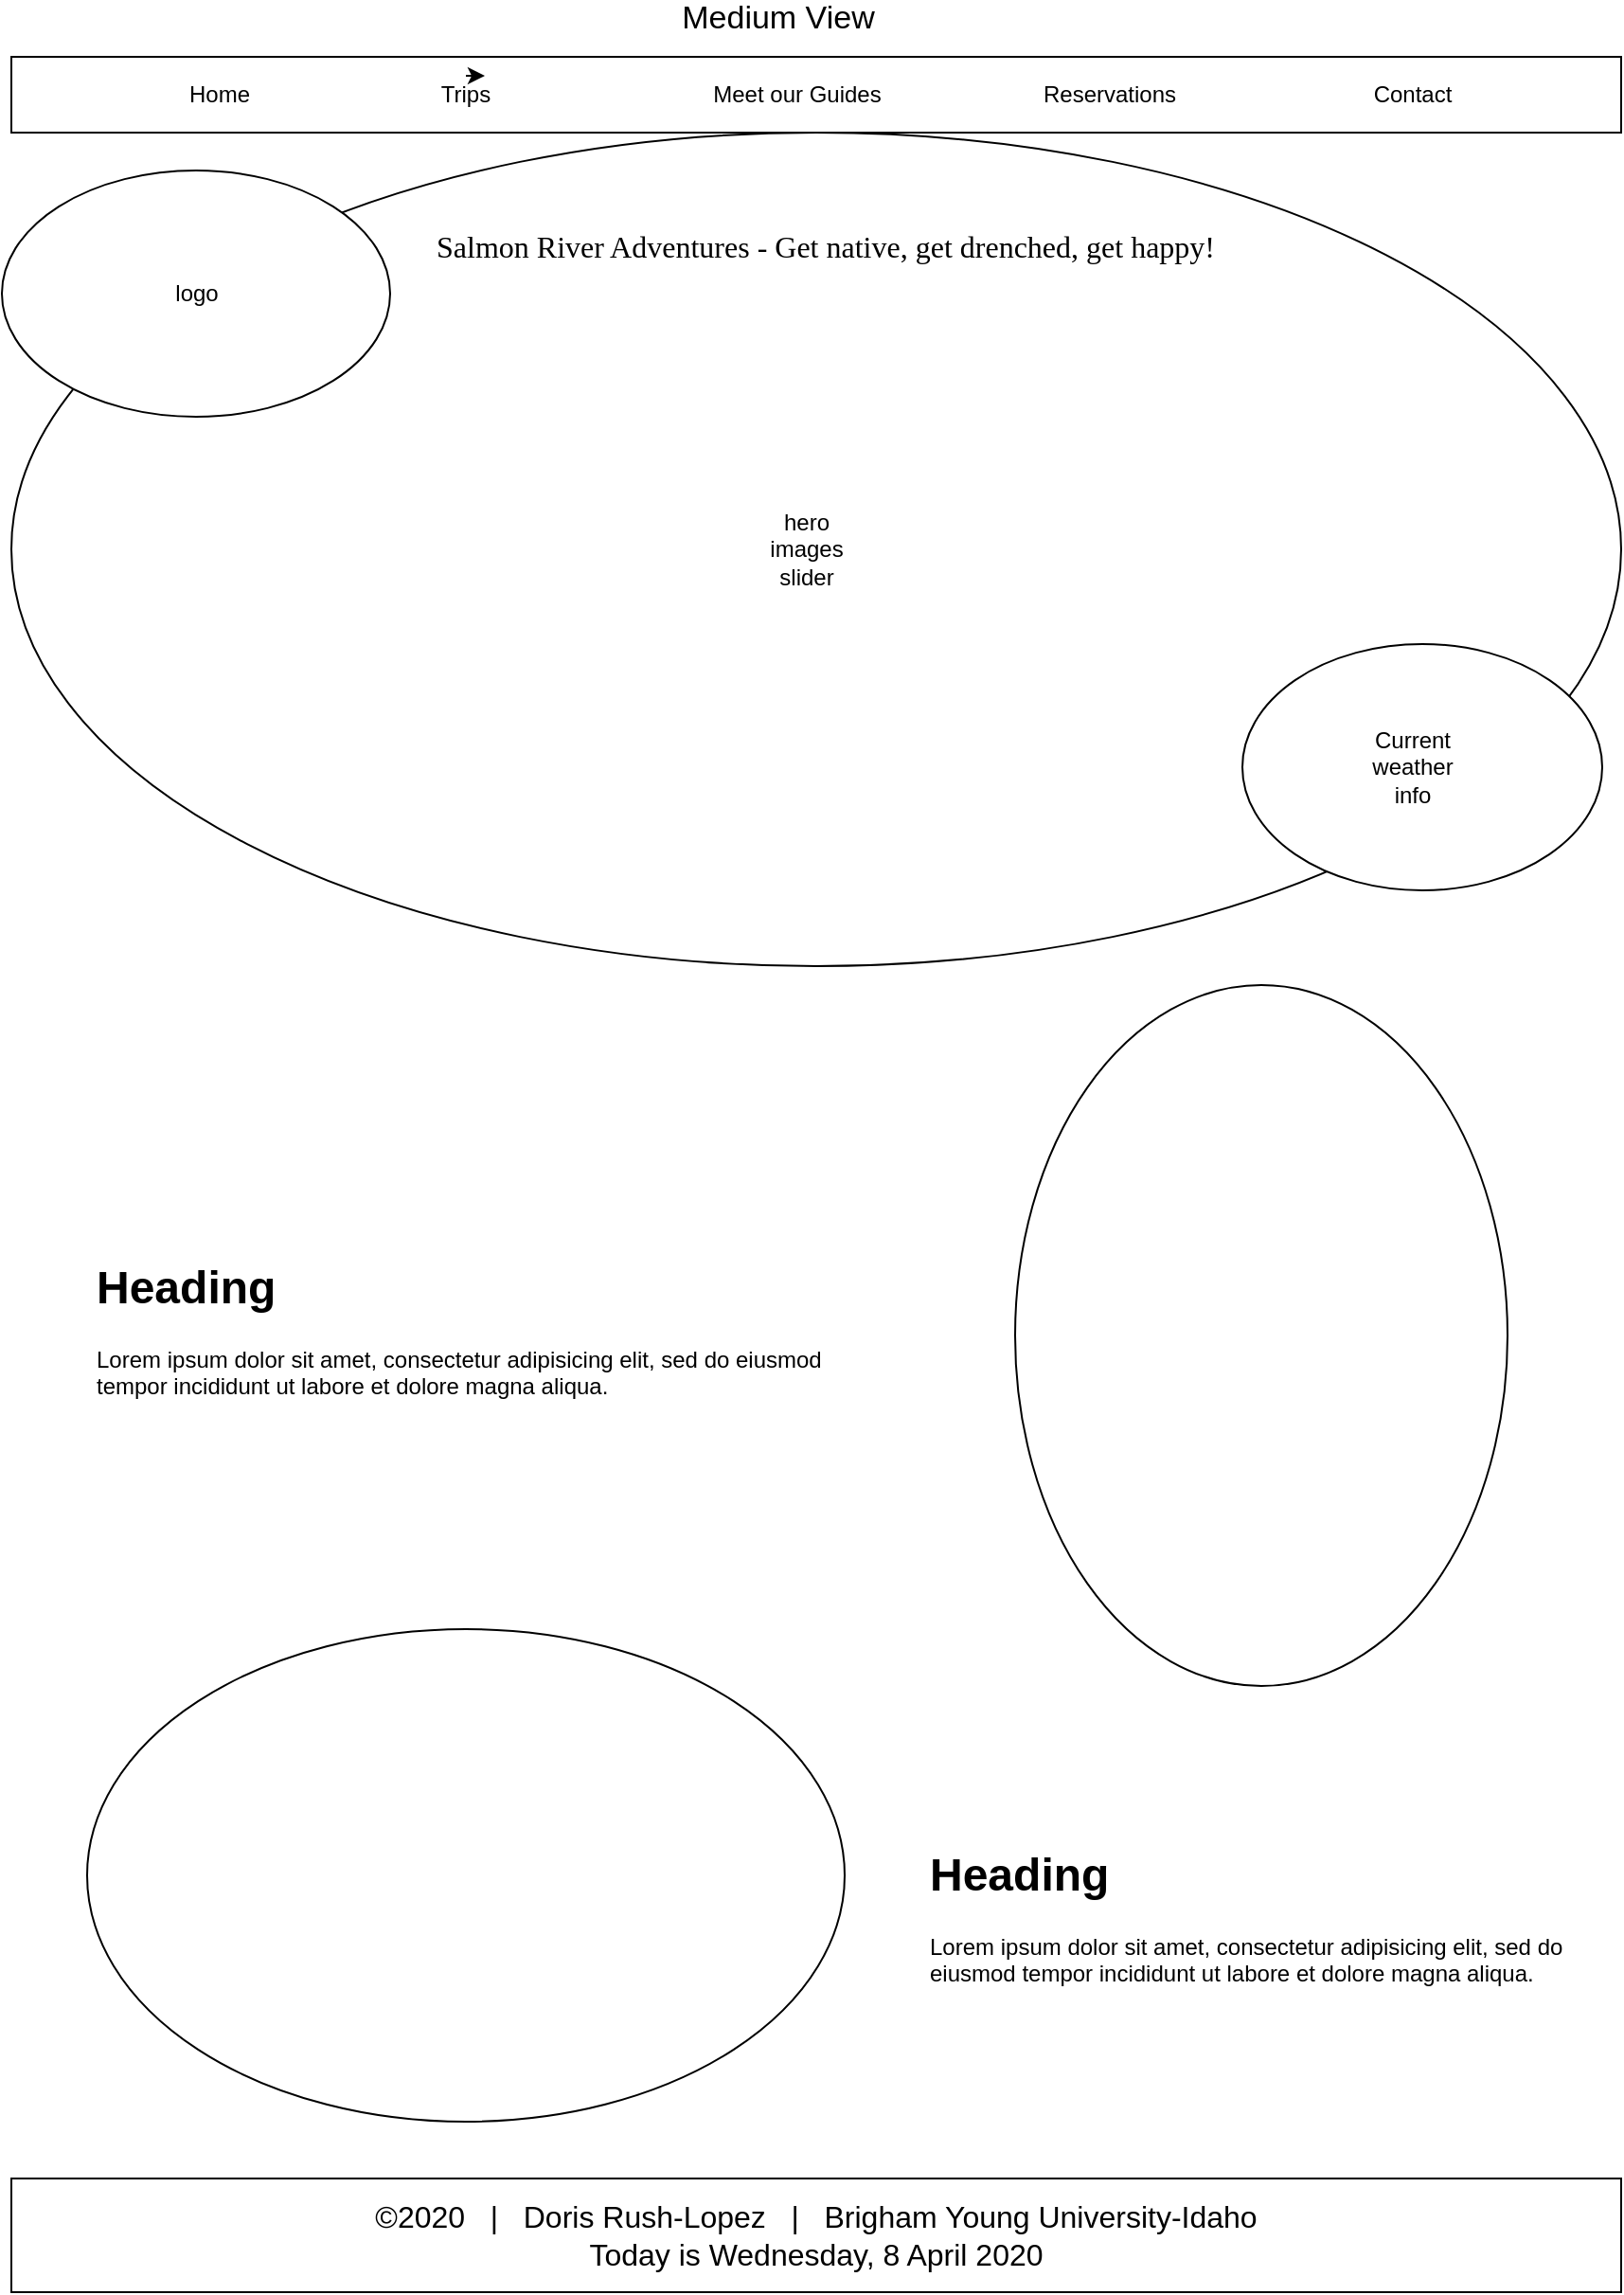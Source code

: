 <mxfile version="12.9.3" type="device"><diagram id="ovNj0JLwdFZheudzK46I" name="Page-1"><mxGraphModel dx="1718" dy="464" grid="1" gridSize="10" guides="1" tooltips="1" connect="1" arrows="1" fold="1" page="1" pageScale="1" pageWidth="850" pageHeight="1100" math="0" shadow="0" extFonts="Calligraffiti^https://fonts.googleapis.com/css?family=Calligraffiti"><root><mxCell id="0"/><mxCell id="1" parent="0"/><mxCell id="lYJphtXKpy1Pt4C-zFpJ-3" value="" style="ellipse;whiteSpace=wrap;html=1;" parent="1" vertex="1"><mxGeometry y="70" width="850" height="440" as="geometry"/></mxCell><mxCell id="YILaQSHZKroXL4gVUeh0-12" value="" style="ellipse;whiteSpace=wrap;html=1;" parent="1" vertex="1"><mxGeometry x="650" y="340" width="190" height="130" as="geometry"/></mxCell><mxCell id="y2hFMuf60ldh1d3WY39E-1" value="" style="rounded=0;whiteSpace=wrap;html=1;" parent="1" vertex="1"><mxGeometry y="30" width="850" height="40" as="geometry"/></mxCell><mxCell id="y2hFMuf60ldh1d3WY39E-2" value="Home" style="text;html=1;strokeColor=none;fillColor=none;align=center;verticalAlign=middle;whiteSpace=wrap;rounded=0;" parent="1" vertex="1"><mxGeometry x="90" y="40" width="40" height="20" as="geometry"/></mxCell><mxCell id="y2hFMuf60ldh1d3WY39E-3" value="Trips" style="text;html=1;strokeColor=none;fillColor=none;align=center;verticalAlign=middle;whiteSpace=wrap;rounded=0;" parent="1" vertex="1"><mxGeometry x="220" y="40" width="40" height="20" as="geometry"/></mxCell><mxCell id="y2hFMuf60ldh1d3WY39E-4" value="Meet our Guides" style="text;html=1;strokeColor=none;fillColor=none;align=center;verticalAlign=middle;whiteSpace=wrap;rounded=0;" parent="1" vertex="1"><mxGeometry x="350" y="40" width="130" height="20" as="geometry"/></mxCell><mxCell id="y2hFMuf60ldh1d3WY39E-5" value="Reservations" style="text;html=1;strokeColor=none;fillColor=none;align=center;verticalAlign=middle;whiteSpace=wrap;rounded=0;" parent="1" vertex="1"><mxGeometry x="560" y="40" width="40" height="20" as="geometry"/></mxCell><mxCell id="y2hFMuf60ldh1d3WY39E-6" value="Contact" style="text;html=1;strokeColor=none;fillColor=none;align=center;verticalAlign=middle;whiteSpace=wrap;rounded=0;" parent="1" vertex="1"><mxGeometry x="720" y="40" width="40" height="20" as="geometry"/></mxCell><mxCell id="y2hFMuf60ldh1d3WY39E-11" value="hero images slider" style="text;html=1;strokeColor=none;fillColor=none;align=center;verticalAlign=middle;whiteSpace=wrap;rounded=0;" parent="1" vertex="1"><mxGeometry x="400" y="280" width="40" height="20" as="geometry"/></mxCell><mxCell id="y2hFMuf60ldh1d3WY39E-12" value="" style="ellipse;whiteSpace=wrap;html=1;" parent="1" vertex="1"><mxGeometry x="-5" y="90" width="205" height="130" as="geometry"/></mxCell><mxCell id="y2hFMuf60ldh1d3WY39E-15" value="logo&lt;br&gt;" style="text;html=1;strokeColor=none;fillColor=none;align=center;verticalAlign=middle;whiteSpace=wrap;rounded=0;" parent="1" vertex="1"><mxGeometry x="77.5" y="145" width="40" height="20" as="geometry"/></mxCell><mxCell id="y2hFMuf60ldh1d3WY39E-21" style="edgeStyle=orthogonalEdgeStyle;rounded=0;orthogonalLoop=1;jettySize=auto;html=1;exitX=0.5;exitY=0;exitDx=0;exitDy=0;entryX=0.75;entryY=0;entryDx=0;entryDy=0;" parent="1" source="y2hFMuf60ldh1d3WY39E-3" target="y2hFMuf60ldh1d3WY39E-3" edge="1"><mxGeometry relative="1" as="geometry"/></mxCell><mxCell id="YILaQSHZKroXL4gVUeh0-1" value="&lt;h1&gt;Heading&lt;/h1&gt;&lt;p&gt;Lorem ipsum dolor sit amet, consectetur adipisicing elit, sed do eiusmod tempor incididunt ut labore et dolore magna aliqua.&lt;/p&gt;" style="text;html=1;strokeColor=none;fillColor=none;spacing=5;spacingTop=-20;whiteSpace=wrap;overflow=hidden;rounded=0;" parent="1" vertex="1"><mxGeometry x="40" y="660" width="430" height="110" as="geometry"/></mxCell><mxCell id="YILaQSHZKroXL4gVUeh0-2" value="" style="ellipse;whiteSpace=wrap;html=1;" parent="1" vertex="1"><mxGeometry x="530" y="520" width="260" height="370" as="geometry"/></mxCell><mxCell id="YILaQSHZKroXL4gVUeh0-4" value="" style="ellipse;whiteSpace=wrap;html=1;" parent="1" vertex="1"><mxGeometry x="40" y="860" width="400" height="260" as="geometry"/></mxCell><mxCell id="YILaQSHZKroXL4gVUeh0-5" value="&lt;h1&gt;Heading&lt;/h1&gt;&lt;p&gt;Lorem ipsum dolor sit amet, consectetur adipisicing elit, sed do eiusmod tempor incididunt ut labore et dolore magna aliqua.&lt;/p&gt;" style="text;html=1;strokeColor=none;fillColor=none;spacing=5;spacingTop=-20;whiteSpace=wrap;overflow=hidden;rounded=0;" parent="1" vertex="1"><mxGeometry x="480" y="970" width="370" height="110" as="geometry"/></mxCell><mxCell id="YILaQSHZKroXL4gVUeh0-6" value="" style="rounded=0;whiteSpace=wrap;html=1;" parent="1" vertex="1"><mxGeometry y="1150" width="850" height="60" as="geometry"/></mxCell><mxCell id="YILaQSHZKroXL4gVUeh0-7" value="&lt;span style=&quot;font-family: sriracha, arial, sans-serif; font-size: medium;&quot;&gt;©2020 &amp;nbsp; | &amp;nbsp; Doris Rush-Lopez &amp;nbsp; | &amp;nbsp; Brigham Young University-Idaho&lt;/span&gt;&lt;div id=&quot;updated&quot; style=&quot;font-family: sriracha, arial, sans-serif; font-size: medium;&quot;&gt;Today is Wednesday, 8 April 2020&lt;/div&gt;" style="text;html=1;strokeColor=none;fillColor=none;align=center;verticalAlign=middle;whiteSpace=wrap;rounded=0;fontColor=#000000;labelBackgroundColor=#ffffff;" parent="1" vertex="1"><mxGeometry y="1170" width="850" height="20" as="geometry"/></mxCell><mxCell id="YILaQSHZKroXL4gVUeh0-8" value="Current weather info" style="text;html=1;strokeColor=none;fillColor=none;align=center;verticalAlign=middle;whiteSpace=wrap;rounded=0;" parent="1" vertex="1"><mxGeometry x="720" y="395" width="40" height="20" as="geometry"/></mxCell><mxCell id="YILaQSHZKroXL4gVUeh0-14" value="&lt;font style=&quot;font-size: 16px&quot;&gt;Salmon River Adventures - Get native, get drenched, get happy!&lt;/font&gt;" style="text;html=1;strokeColor=none;fillColor=none;align=center;verticalAlign=middle;whiteSpace=wrap;rounded=0;labelBackgroundColor=#ffffff;fontColor=#000000;fontFamily=Calligraffiti;FType=g;" parent="1" vertex="1"><mxGeometry x="210" y="120" width="440" height="20" as="geometry"/></mxCell><mxCell id="YILaQSHZKroXL4gVUeh0-15" value="&lt;font style=&quot;font-size: 17px&quot;&gt;Medium View&lt;/font&gt;" style="text;html=1;strokeColor=none;fillColor=none;align=center;verticalAlign=middle;whiteSpace=wrap;rounded=0;labelBackgroundColor=#ffffff;fontColor=#000000;" parent="1" vertex="1"><mxGeometry x="330" width="150" height="20" as="geometry"/></mxCell></root></mxGraphModel></diagram></mxfile>